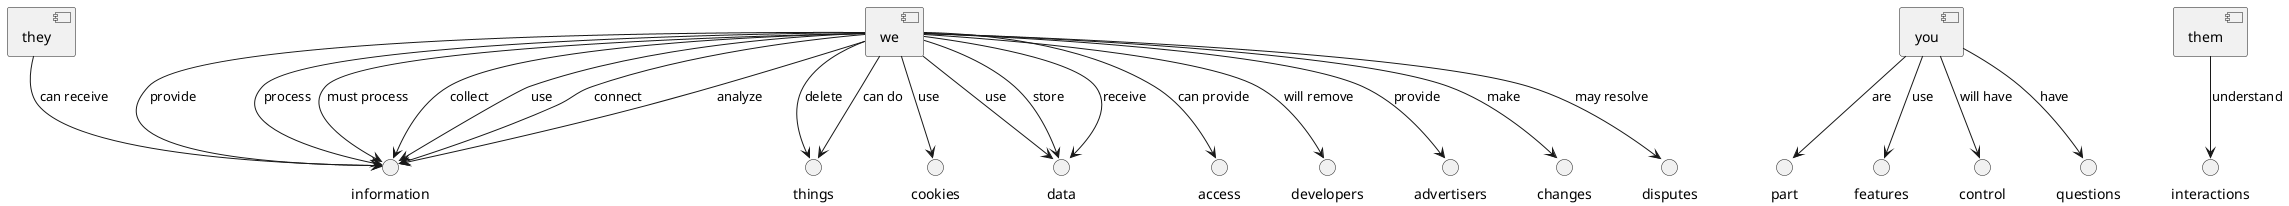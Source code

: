@startuml

[we]

[we] --> () "information" : must process

[we] --> () "things" : can do

[we] --> () "information" : collect
[you]

[you] --> () "part" : are


[you] --> () "features" : use



[we] --> () "information" : use


[we] --> () "cookies" : use

[we] --> () "data" : receive



[we] --> () "information" : connect

[you] --> () "control" : will have

[we] --> () "data" : use

[we] --> () "information" : analyze

[we] --> () "access" : can provide
[they]

[they] --> () "information" : can receive

[we] --> () "developers" : will remove
[them]

[them] --> () "interactions" : understand

[we] --> () "advertisers" : provide

[we] --> () "information" : provide

[we] --> () "information" : process

[we] --> () "data" : store

[we] --> () "things" : delete


[we] --> () "changes" : make

[you] --> () "questions" : have

[we] --> () "disputes" : may resolve
@enduml
